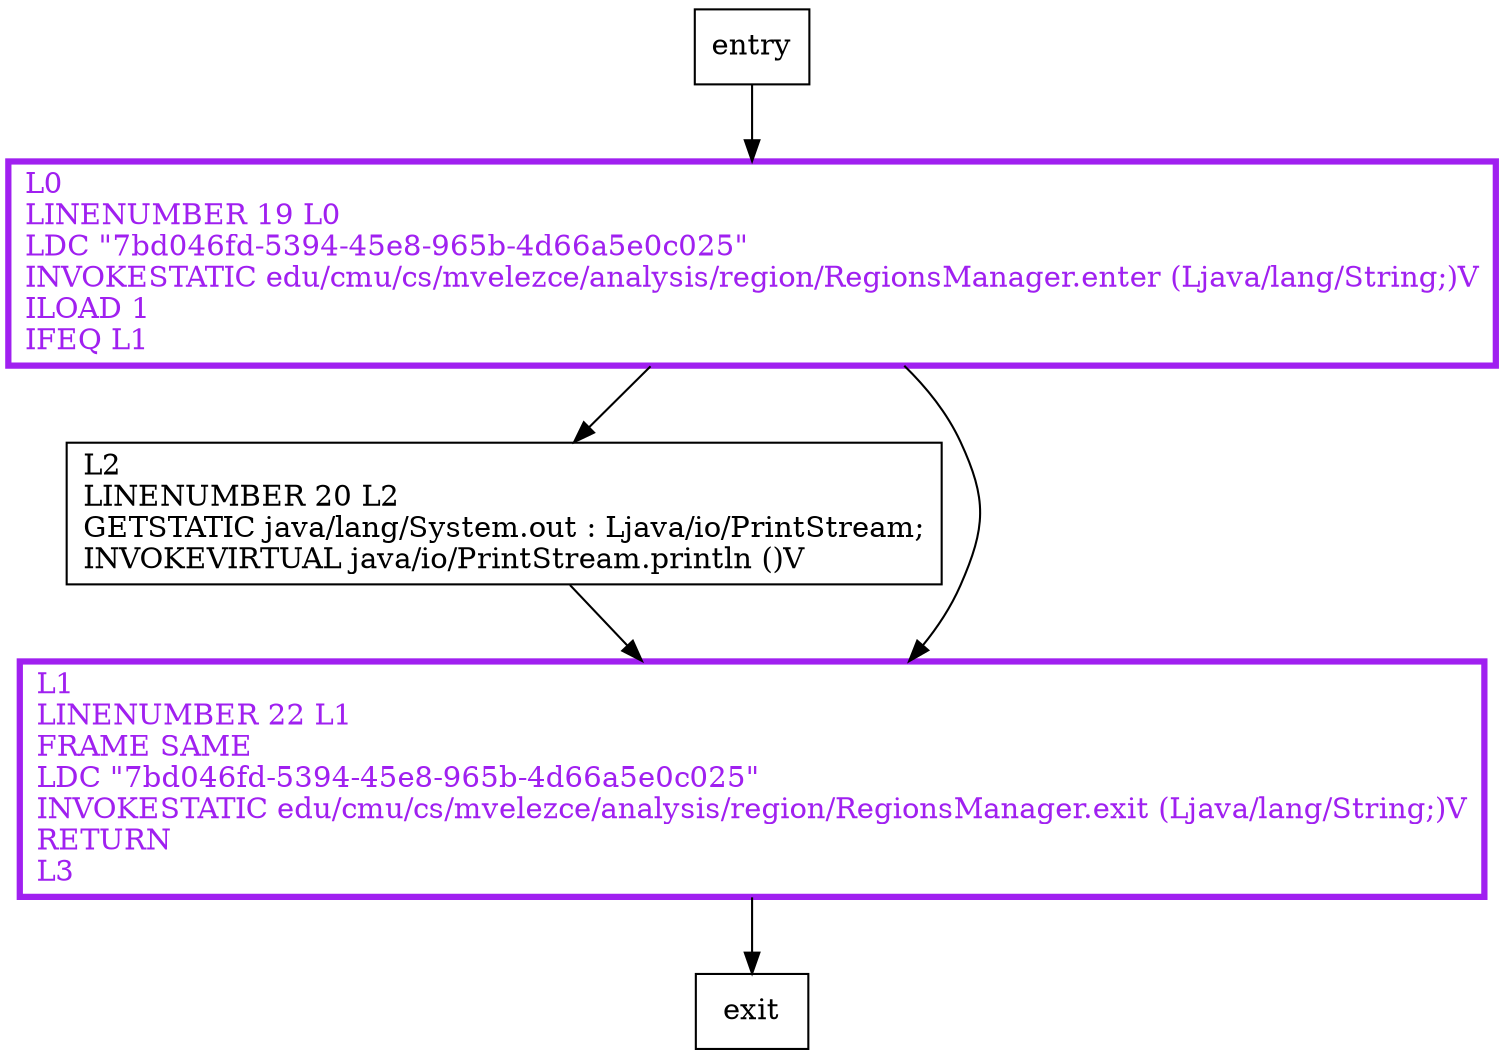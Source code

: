 digraph bar {
node [shape=record];
2114484571 [label="L2\lLINENUMBER 20 L2\lGETSTATIC java/lang/System.out : Ljava/io/PrintStream;\lINVOKEVIRTUAL java/io/PrintStream.println ()V\l"];
2032735 [label="L0\lLINENUMBER 19 L0\lLDC \"7bd046fd-5394-45e8-965b-4d66a5e0c025\"\lINVOKESTATIC edu/cmu/cs/mvelezce/analysis/region/RegionsManager.enter (Ljava/lang/String;)V\lILOAD 1\lIFEQ L1\l"];
357373827 [label="L1\lLINENUMBER 22 L1\lFRAME SAME\lLDC \"7bd046fd-5394-45e8-965b-4d66a5e0c025\"\lINVOKESTATIC edu/cmu/cs/mvelezce/analysis/region/RegionsManager.exit (Ljava/lang/String;)V\lRETURN\lL3\l"];
entry;
exit;
entry -> 2032735;
2114484571 -> 357373827;
2032735 -> 2114484571;
2032735 -> 357373827;
357373827 -> exit;
2032735[fontcolor="purple", penwidth=3, color="purple"];
357373827[fontcolor="purple", penwidth=3, color="purple"];
}
